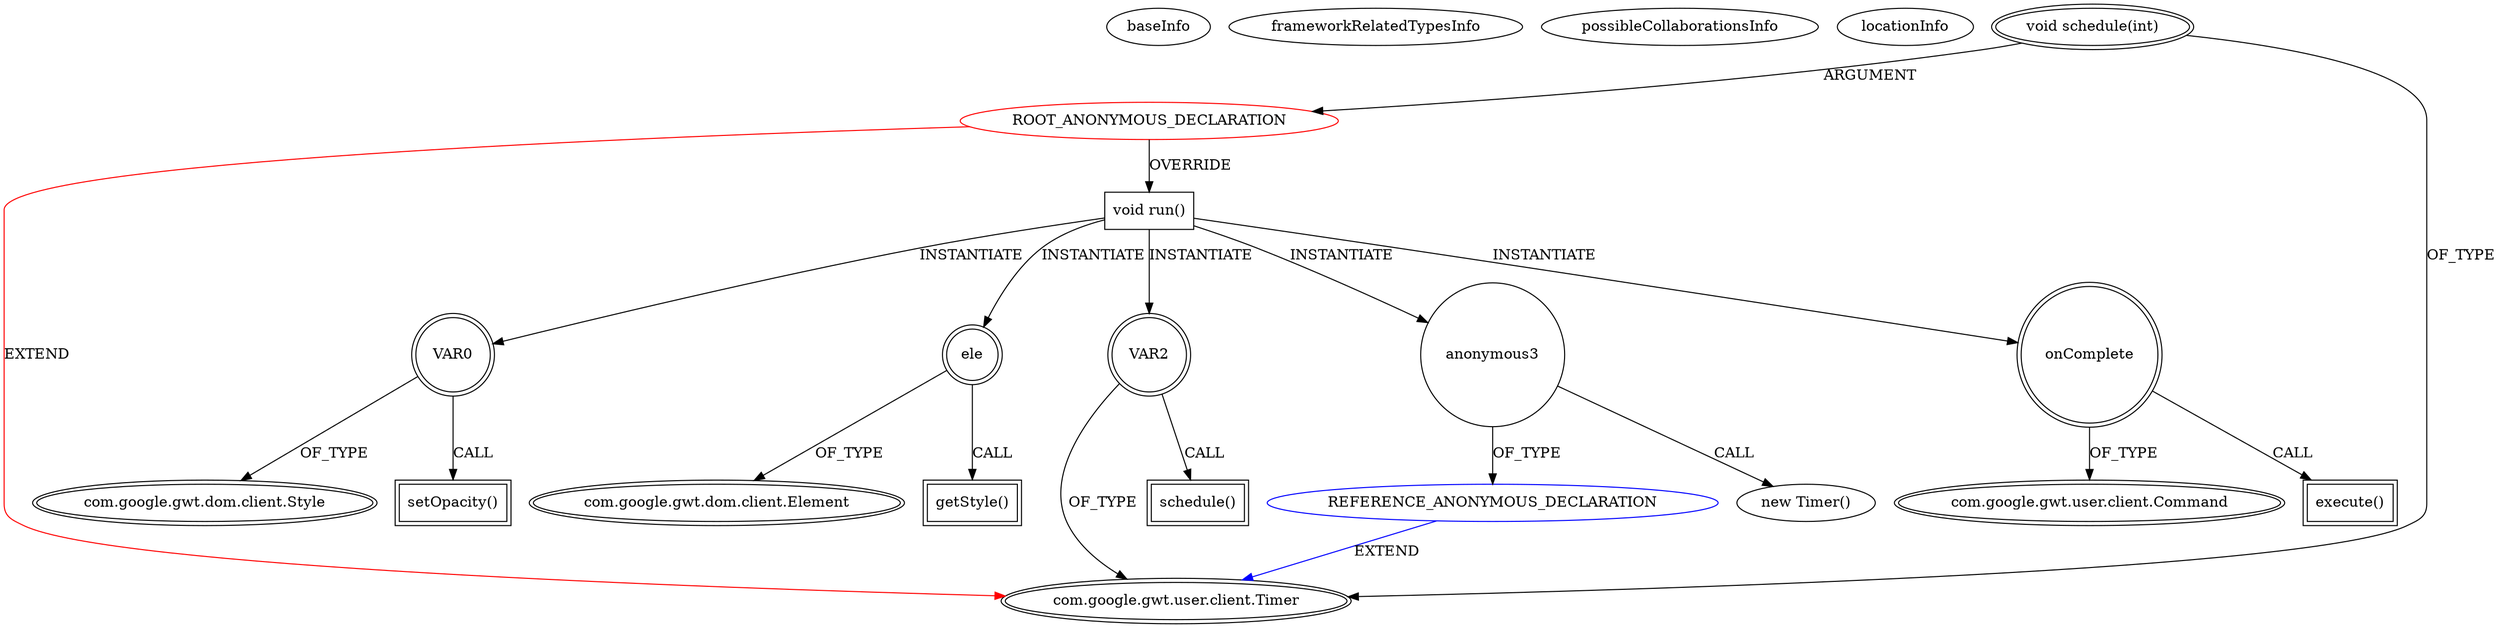 digraph {
baseInfo[graphId=4176,category="extension_graph",isAnonymous=true,possibleRelation=true]
frameworkRelatedTypesInfo[0="com.google.gwt.user.client.Timer"]
possibleCollaborationsInfo[0="4176~OVERRIDING_METHOD_DECLARATION-INSTANTIATION-~com.google.gwt.user.client.Timer ~com.google.gwt.user.client.Timer ~true~true"]
locationInfo[projectName="nextinterfaces-next",filePath="/nextinterfaces-next/next-master/src/next/i/util/FxUtil.java",contextSignature="void fadeOut(com.google.gwt.dom.client.Element,double,com.google.gwt.user.client.Command)",graphId="4176"]
0[label="ROOT_ANONYMOUS_DECLARATION",vertexType="ROOT_ANONYMOUS_DECLARATION",isFrameworkType=false,color=red]
1[label="com.google.gwt.user.client.Timer",vertexType="FRAMEWORK_CLASS_TYPE",isFrameworkType=true,peripheries=2]
2[label="void schedule(int)",vertexType="OUTSIDE_CALL",isFrameworkType=true,peripheries=2]
4[label="void run()",vertexType="OVERRIDING_METHOD_DECLARATION",isFrameworkType=false,shape=box]
5[label="VAR0",vertexType="VARIABLE_EXPRESION",isFrameworkType=true,peripheries=2,shape=circle]
7[label="com.google.gwt.dom.client.Style",vertexType="FRAMEWORK_CLASS_TYPE",isFrameworkType=true,peripheries=2]
6[label="setOpacity()",vertexType="INSIDE_CALL",isFrameworkType=true,peripheries=2,shape=box]
8[label="ele",vertexType="VARIABLE_EXPRESION",isFrameworkType=true,peripheries=2,shape=circle]
10[label="com.google.gwt.dom.client.Element",vertexType="FRAMEWORK_CLASS_TYPE",isFrameworkType=true,peripheries=2]
9[label="getStyle()",vertexType="INSIDE_CALL",isFrameworkType=true,peripheries=2,shape=box]
11[label="VAR2",vertexType="VARIABLE_EXPRESION",isFrameworkType=true,peripheries=2,shape=circle]
12[label="schedule()",vertexType="INSIDE_CALL",isFrameworkType=true,peripheries=2,shape=box]
15[label="anonymous3",vertexType="VARIABLE_EXPRESION",isFrameworkType=false,shape=circle]
16[label="REFERENCE_ANONYMOUS_DECLARATION",vertexType="REFERENCE_ANONYMOUS_DECLARATION",isFrameworkType=false,color=blue]
14[label="new Timer()",vertexType="CONSTRUCTOR_CALL",isFrameworkType=false]
18[label="onComplete",vertexType="VARIABLE_EXPRESION",isFrameworkType=true,peripheries=2,shape=circle]
20[label="com.google.gwt.user.client.Command",vertexType="FRAMEWORK_INTERFACE_TYPE",isFrameworkType=true,peripheries=2]
19[label="execute()",vertexType="INSIDE_CALL",isFrameworkType=true,peripheries=2,shape=box]
0->1[label="EXTEND",color=red]
2->0[label="ARGUMENT"]
2->1[label="OF_TYPE"]
0->4[label="OVERRIDE"]
4->5[label="INSTANTIATE"]
5->7[label="OF_TYPE"]
5->6[label="CALL"]
4->8[label="INSTANTIATE"]
8->10[label="OF_TYPE"]
8->9[label="CALL"]
4->11[label="INSTANTIATE"]
11->1[label="OF_TYPE"]
11->12[label="CALL"]
4->15[label="INSTANTIATE"]
16->1[label="EXTEND",color=blue]
15->16[label="OF_TYPE"]
15->14[label="CALL"]
4->18[label="INSTANTIATE"]
18->20[label="OF_TYPE"]
18->19[label="CALL"]
}
